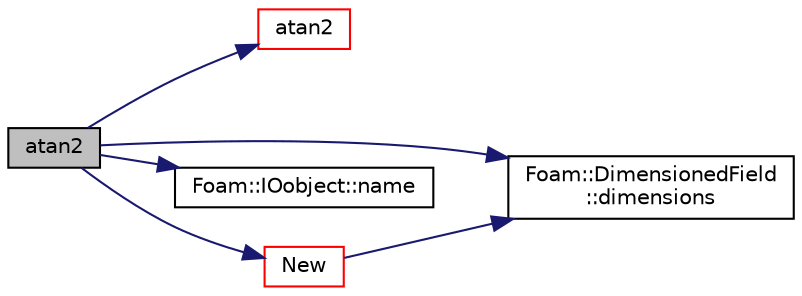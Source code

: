 digraph "atan2"
{
  bgcolor="transparent";
  edge [fontname="Helvetica",fontsize="10",labelfontname="Helvetica",labelfontsize="10"];
  node [fontname="Helvetica",fontsize="10",shape=record];
  rankdir="LR";
  Node88080 [label="atan2",height=0.2,width=0.4,color="black", fillcolor="grey75", style="filled", fontcolor="black"];
  Node88080 -> Node88081 [color="midnightblue",fontsize="10",style="solid",fontname="Helvetica"];
  Node88081 [label="atan2",height=0.2,width=0.4,color="red",URL="$a21851.html#a7c3244436f5bb68e49184c00b86ccc8d"];
  Node88080 -> Node88085 [color="midnightblue",fontsize="10",style="solid",fontname="Helvetica"];
  Node88085 [label="Foam::DimensionedField\l::dimensions",height=0.2,width=0.4,color="black",URL="$a27497.html#a512673c2674ca2d38885f1bb5f6994fb",tooltip="Return dimensions. "];
  Node88080 -> Node88086 [color="midnightblue",fontsize="10",style="solid",fontname="Helvetica"];
  Node88086 [label="Foam::IOobject::name",height=0.2,width=0.4,color="black",URL="$a27249.html#acc80e00a8ac919288fb55bd14cc88bf6",tooltip="Return name. "];
  Node88080 -> Node88087 [color="midnightblue",fontsize="10",style="solid",fontname="Helvetica"];
  Node88087 [label="New",height=0.2,width=0.4,color="red",URL="$a21851.html#a9d62cf14554c95e83f83f14909d9e0ec"];
  Node88087 -> Node88085 [color="midnightblue",fontsize="10",style="solid",fontname="Helvetica"];
}
